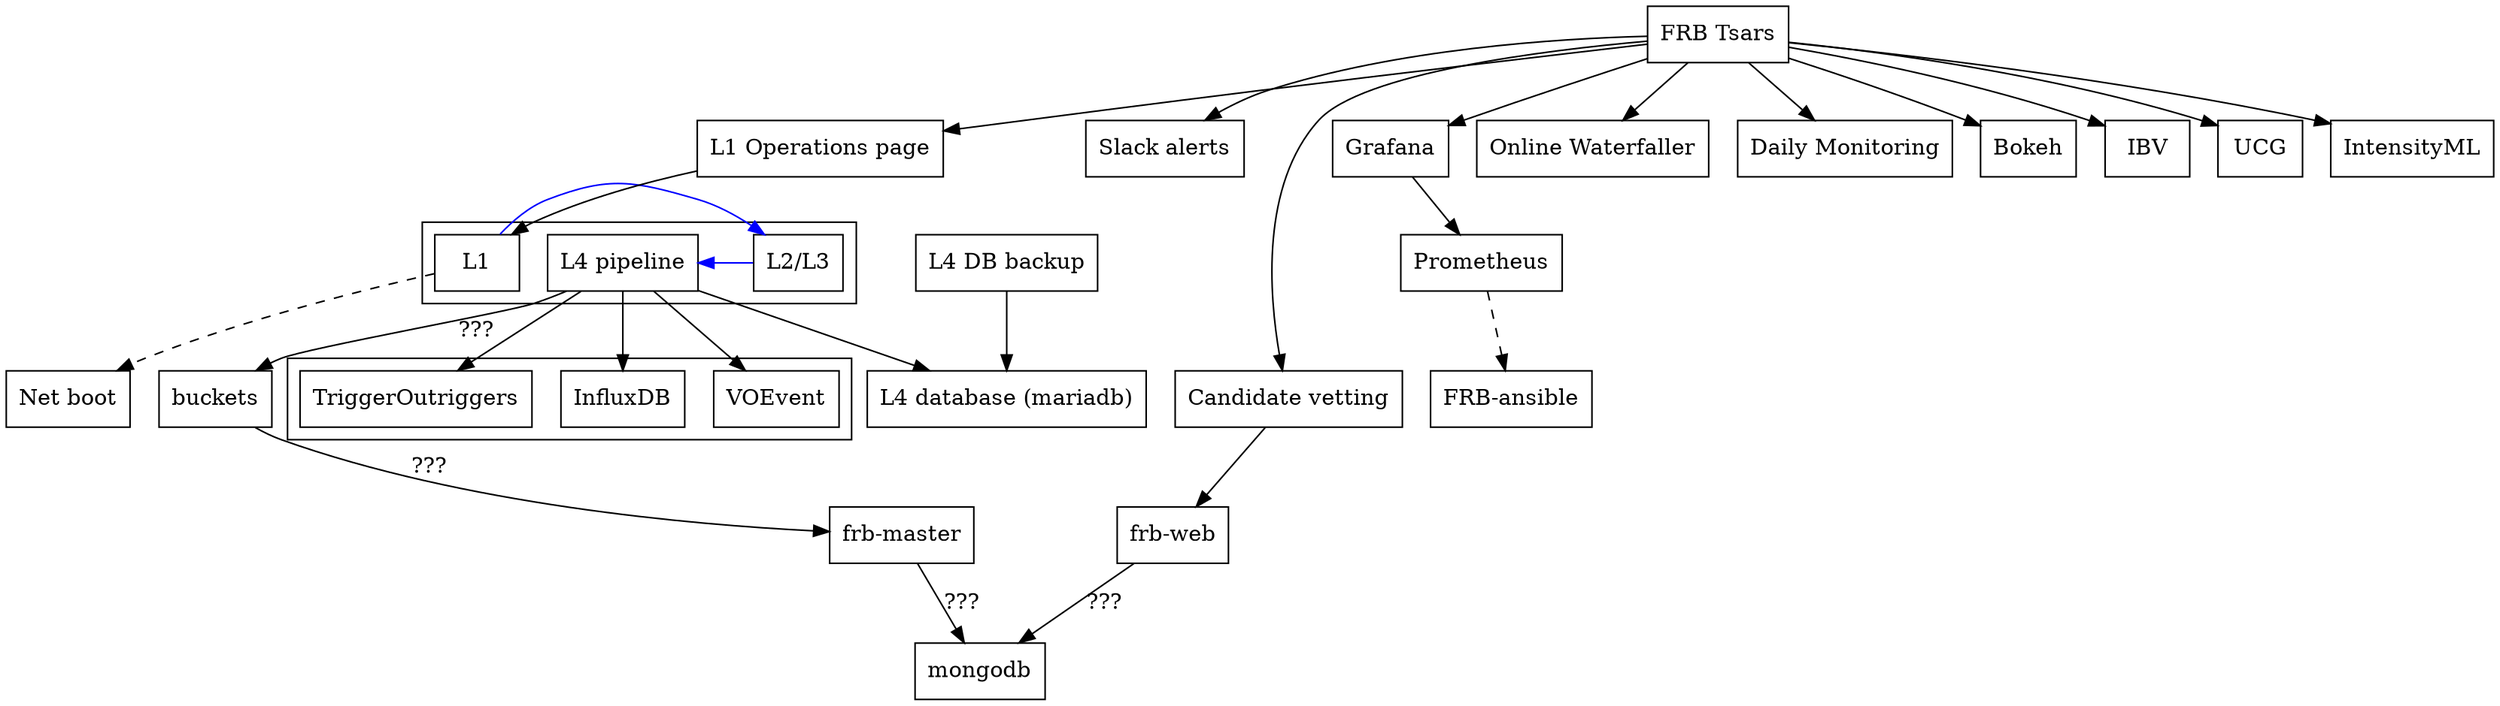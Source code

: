 digraph {

node [ shape="rectangle" ];

frbtsar [label="FRB Tsars"];

subgraph cluster_1 {
rankdir="LR"
ordering="in"
#rank="same"
edge [color="blue", constraint=false];

L1 [label="L1"];
L23 [label="L2/L3"];
L4 [label="L4 pipeline"];

L1 -> L23
L23 -> L4
}
subgraph cluster_2 {
rankdir="TB";
InfluxDB
VOEvent
TriggerOutriggers
}


L4 -> InfluxDB
L4 -> VOEvent
L4 -> TriggerOutriggers



L4db [label="L4 database (mariadb)"];

L4 -> L4db;

L4backup [label="L4 DB backup"];

L4backup -> L4db;

Netboot [label="Net boot"];
L1ops [label="L1 Operations page"];

slackalerts [label="Slack alerts"];

candidates [label="Candidate vetting"];

frbweb [label="frb-web"];


L1 -> Netboot [style=dashed];

frbtsar -> Grafana;
Grafana -> Prometheus;

frbansible [label="FRB-ansible"];

Prometheus -> frbansible [style=dashed];

frbtsar -> slackalerts;

onlinewaterfaller [label="Online Waterfaller"];
dailymonitor [label="Daily Monitoring"];

frbtsar -> candidates;
frbtsar -> Bokeh;
frbtsar -> IBV;
frbtsar -> UCG;
frbtsar -> IntensityML;
frbtsar -> onlinewaterfaller;
frbtsar -> dailymonitor;

candidates -> frbweb;

frbweb -> mongodb [label="???"];

L4 -> buckets [ label="???" ];
buckets -> frbmaster [label="???"];

frbmaster [label="frb-master"];

frbmaster -> mongodb [label="???"];

frbtsar -> L1ops;
L1ops -> L1;

}
